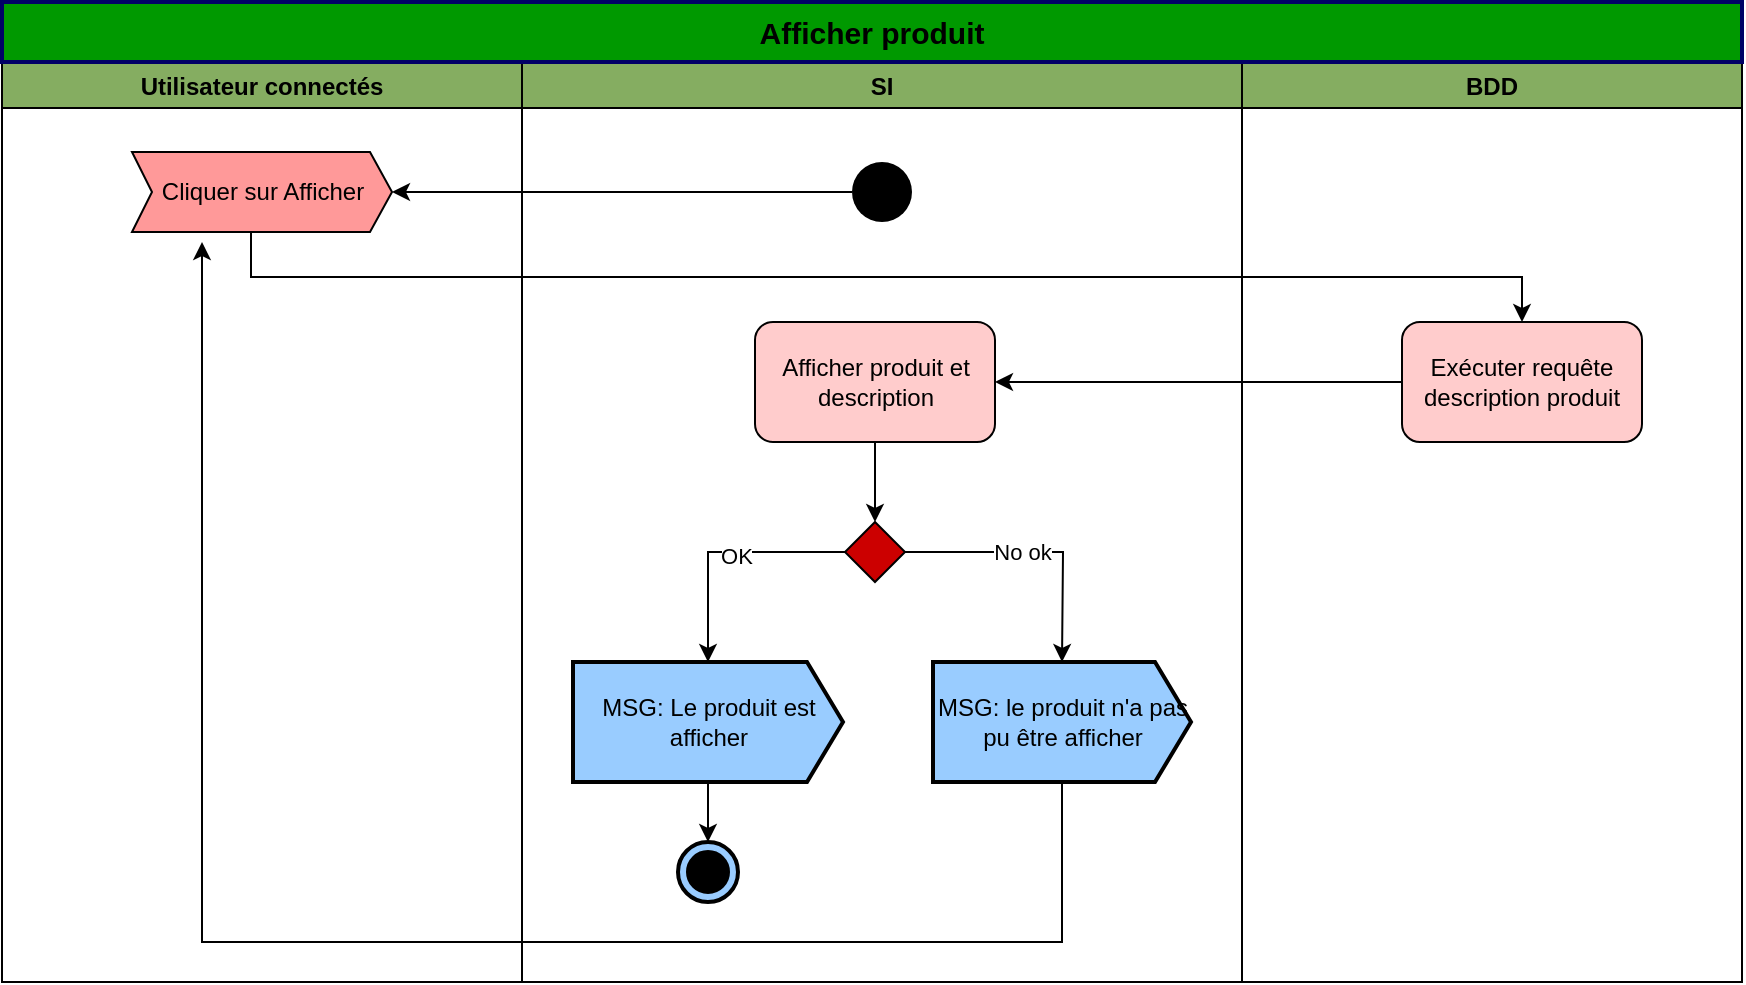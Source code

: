 <mxfile version="13.9.9" type="device"><diagram id="OthdHgJnfS-EeOqq89dI" name="Page-1"><mxGraphModel dx="1913" dy="806" grid="1" gridSize="10" guides="1" tooltips="1" connect="1" arrows="1" fold="1" page="1" pageScale="1" pageWidth="827" pageHeight="1169" math="0" shadow="0"><root><mxCell id="0"/><mxCell id="1" parent="0"/><mxCell id="xHBP-LefSNm894ic9JMK-1" value="Utilisateur connectés" style="swimlane;fillColor=#85AD61;" vertex="1" parent="1"><mxGeometry x="-760" y="70" width="260" height="460" as="geometry"/></mxCell><mxCell id="xHBP-LefSNm894ic9JMK-2" value="Cliquer sur Afficher" style="html=1;shadow=0;dashed=0;align=center;verticalAlign=middle;shape=mxgraph.arrows2.arrow;dy=0;dx=11;notch=10;fillColor=#FF9999;" vertex="1" parent="xHBP-LefSNm894ic9JMK-1"><mxGeometry x="65" y="45" width="130" height="40" as="geometry"/></mxCell><mxCell id="xHBP-LefSNm894ic9JMK-3" value="SI" style="swimlane;strokeColor=#000000;fillColor=#85AD61;" vertex="1" parent="1"><mxGeometry x="-500" y="70" width="360" height="460" as="geometry"/></mxCell><mxCell id="xHBP-LefSNm894ic9JMK-4" value="" style="ellipse;fillColor=#000000;strokeColor=none;" vertex="1" parent="xHBP-LefSNm894ic9JMK-3"><mxGeometry x="165" y="50" width="30" height="30" as="geometry"/></mxCell><mxCell id="xHBP-LefSNm894ic9JMK-5" style="edgeStyle=orthogonalEdgeStyle;rounded=0;orthogonalLoop=1;jettySize=auto;html=1;exitX=0.5;exitY=1;exitDx=0;exitDy=0;" edge="1" parent="xHBP-LefSNm894ic9JMK-3" source="xHBP-LefSNm894ic9JMK-6" target="xHBP-LefSNm894ic9JMK-11"><mxGeometry relative="1" as="geometry"/></mxCell><mxCell id="xHBP-LefSNm894ic9JMK-6" value="Afficher produit et description" style="rounded=1;whiteSpace=wrap;html=1;fillColor=#FFCCCC;" vertex="1" parent="xHBP-LefSNm894ic9JMK-3"><mxGeometry x="116.5" y="130" width="120" height="60" as="geometry"/></mxCell><mxCell id="xHBP-LefSNm894ic9JMK-7" style="edgeStyle=orthogonalEdgeStyle;rounded=0;orthogonalLoop=1;jettySize=auto;html=1;exitX=0;exitY=1;exitDx=0;exitDy=0;entryX=0.5;entryY=0;entryDx=0;entryDy=0;entryPerimeter=0;" edge="1" parent="xHBP-LefSNm894ic9JMK-3" source="xHBP-LefSNm894ic9JMK-11" target="xHBP-LefSNm894ic9JMK-13"><mxGeometry relative="1" as="geometry"><Array as="points"><mxPoint x="169.5" y="245"/><mxPoint x="93.5" y="245"/></Array></mxGeometry></mxCell><mxCell id="xHBP-LefSNm894ic9JMK-8" value="OK" style="edgeLabel;html=1;align=center;verticalAlign=middle;resizable=0;points=[];" vertex="1" connectable="0" parent="xHBP-LefSNm894ic9JMK-7"><mxGeometry x="0.004" y="2" relative="1" as="geometry"><mxPoint as="offset"/></mxGeometry></mxCell><mxCell id="xHBP-LefSNm894ic9JMK-9" style="edgeStyle=orthogonalEdgeStyle;rounded=0;orthogonalLoop=1;jettySize=auto;html=1;exitX=1;exitY=0.5;exitDx=0;exitDy=0;entryX=0.5;entryY=0;entryDx=0;entryDy=0;entryPerimeter=0;" edge="1" parent="xHBP-LefSNm894ic9JMK-3" source="xHBP-LefSNm894ic9JMK-11"><mxGeometry relative="1" as="geometry"><mxPoint x="270" y="300" as="targetPoint"/></mxGeometry></mxCell><mxCell id="xHBP-LefSNm894ic9JMK-10" value="No ok&lt;br&gt;" style="edgeLabel;html=1;align=center;verticalAlign=middle;resizable=0;points=[];" vertex="1" connectable="0" parent="xHBP-LefSNm894ic9JMK-9"><mxGeometry x="-0.139" relative="1" as="geometry"><mxPoint x="1" as="offset"/></mxGeometry></mxCell><mxCell id="xHBP-LefSNm894ic9JMK-11" value="" style="rhombus;fillColor=#CC0000;" vertex="1" parent="xHBP-LefSNm894ic9JMK-3"><mxGeometry x="161.5" y="230" width="30" height="30" as="geometry"/></mxCell><mxCell id="xHBP-LefSNm894ic9JMK-12" style="edgeStyle=orthogonalEdgeStyle;rounded=0;orthogonalLoop=1;jettySize=auto;html=1;exitX=0.5;exitY=1;exitDx=0;exitDy=0;exitPerimeter=0;entryX=0.5;entryY=0;entryDx=0;entryDy=0;entryPerimeter=0;" edge="1" parent="xHBP-LefSNm894ic9JMK-3" source="xHBP-LefSNm894ic9JMK-13" target="xHBP-LefSNm894ic9JMK-15"><mxGeometry relative="1" as="geometry"/></mxCell><mxCell id="xHBP-LefSNm894ic9JMK-13" value="MSG: Le produit est afficher" style="html=1;shape=mxgraph.sysml.sendSigAct;strokeWidth=2;whiteSpace=wrap;align=center;fillColor=#99CCFF;" vertex="1" parent="xHBP-LefSNm894ic9JMK-3"><mxGeometry x="25.5" y="300" width="135" height="60" as="geometry"/></mxCell><mxCell id="xHBP-LefSNm894ic9JMK-14" value="MSG: le produit n'a pas pu être afficher" style="html=1;shape=mxgraph.sysml.sendSigAct;strokeWidth=2;whiteSpace=wrap;align=center;fillColor=#99CCFF;" vertex="1" parent="xHBP-LefSNm894ic9JMK-3"><mxGeometry x="205.5" y="300" width="129" height="60" as="geometry"/></mxCell><mxCell id="xHBP-LefSNm894ic9JMK-15" value="" style="html=1;shape=mxgraph.sysml.actFinal;strokeWidth=2;verticalLabelPosition=bottom;verticalAlignment=top;fillColor=#99CCFF;" vertex="1" parent="xHBP-LefSNm894ic9JMK-3"><mxGeometry x="78" y="390" width="30" height="30" as="geometry"/></mxCell><mxCell id="xHBP-LefSNm894ic9JMK-16" value="BDD" style="swimlane;fillColor=#85AD61;" vertex="1" parent="1"><mxGeometry x="-140" y="70" width="250" height="460" as="geometry"/></mxCell><mxCell id="xHBP-LefSNm894ic9JMK-17" value="Exécuter requête description produit" style="rounded=1;whiteSpace=wrap;html=1;fillColor=#FFCCCC;" vertex="1" parent="xHBP-LefSNm894ic9JMK-16"><mxGeometry x="80" y="130" width="120" height="60" as="geometry"/></mxCell><mxCell id="xHBP-LefSNm894ic9JMK-18" style="edgeStyle=orthogonalEdgeStyle;rounded=0;orthogonalLoop=1;jettySize=auto;html=1;exitX=0;exitY=0.5;exitDx=0;exitDy=0;entryX=1;entryY=0.5;entryDx=0;entryDy=0;entryPerimeter=0;" edge="1" parent="1" source="xHBP-LefSNm894ic9JMK-4" target="xHBP-LefSNm894ic9JMK-2"><mxGeometry relative="1" as="geometry"/></mxCell><mxCell id="xHBP-LefSNm894ic9JMK-19" value="&lt;span style=&quot;font-size: 15px&quot;&gt;&lt;b&gt;Afficher produit&lt;/b&gt;&lt;/span&gt;" style="rounded=0;whiteSpace=wrap;html=1;fillColor=#009900;strokeWidth=2;strokeColor=#000066;" vertex="1" parent="1"><mxGeometry x="-760" y="40" width="870" height="30" as="geometry"/></mxCell><mxCell id="xHBP-LefSNm894ic9JMK-20" style="edgeStyle=orthogonalEdgeStyle;rounded=0;orthogonalLoop=1;jettySize=auto;html=1;exitX=0.5;exitY=1;exitDx=0;exitDy=0;exitPerimeter=0;" edge="1" parent="1" source="xHBP-LefSNm894ic9JMK-14"><mxGeometry relative="1" as="geometry"><mxPoint x="-660" y="160" as="targetPoint"/><Array as="points"><mxPoint x="-230" y="510"/><mxPoint x="-660" y="510"/></Array></mxGeometry></mxCell><mxCell id="xHBP-LefSNm894ic9JMK-21" style="edgeStyle=orthogonalEdgeStyle;rounded=0;orthogonalLoop=1;jettySize=auto;html=1;exitX=0;exitY=0;exitDx=59.5;exitDy=40;exitPerimeter=0;entryX=0.5;entryY=0;entryDx=0;entryDy=0;" edge="1" parent="1" source="xHBP-LefSNm894ic9JMK-2" target="xHBP-LefSNm894ic9JMK-17"><mxGeometry relative="1" as="geometry"/></mxCell><mxCell id="xHBP-LefSNm894ic9JMK-22" style="edgeStyle=orthogonalEdgeStyle;rounded=0;orthogonalLoop=1;jettySize=auto;html=1;exitX=0;exitY=0.5;exitDx=0;exitDy=0;" edge="1" parent="1" source="xHBP-LefSNm894ic9JMK-17" target="xHBP-LefSNm894ic9JMK-6"><mxGeometry relative="1" as="geometry"/></mxCell></root></mxGraphModel></diagram></mxfile>